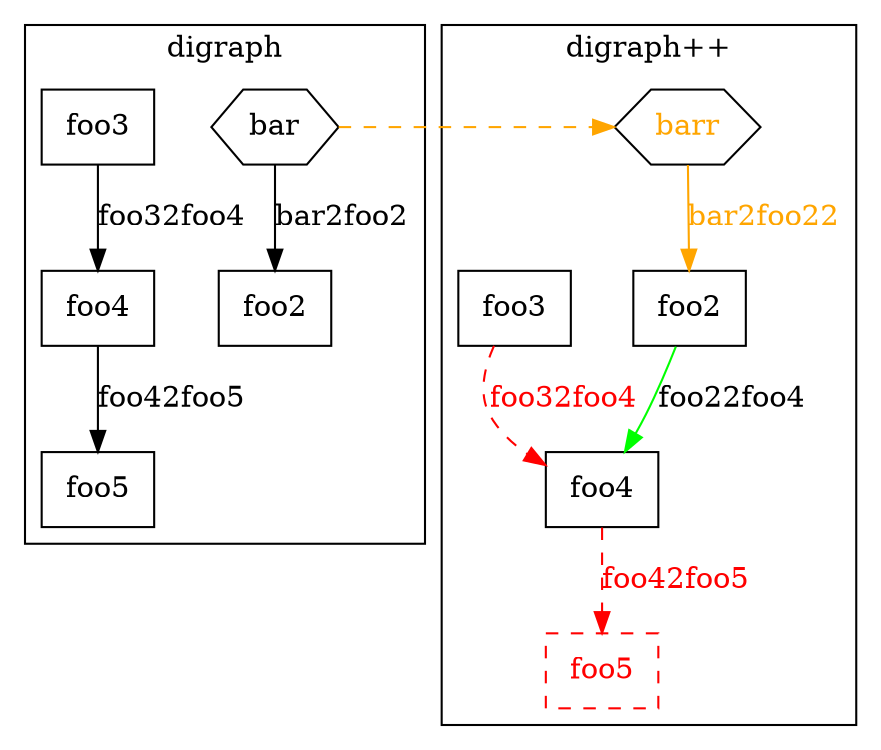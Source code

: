 digraph {
edge ["dir"="none"]
subgraph "cluster_left" {
edge ["dir"="forward"]
graph ["label"="digraph"]
"n5" ["shape"="box","label"="foo4"]
"n6" ["shape"="box","label"="foo5"]
"n2" ["shape"="polygon","sides"="6","label"="bar"]
"n3" ["shape"="box","label"="foo2"]
"n4" ["shape"="box","label"="foo3"]
"n5" -> "n6" ["dir"="forward","name"="e5","label"="foo42foo5"]
"n2" -> "n3" ["dir"="forward","name"="e3","label"="bar2foo2"]
"n4" -> "n5" ["dir"="forward","name"="e4","label"="foo32foo4"]
}
subgraph "cluster_right" {
edge ["dir"="forward"]
graph ["label"="digraph++"]
"_n5" ["shape"="box","label"="foo4"]
"_n6" ["shape"="box","label"="foo5","color"="red","style"="dashed","fontcolor"="red"]
"_n3" ["shape"="box","label"="foo2"]
"_n2" ["shape"="polygon","sides"="6","label"="barr","fontcolor"="orange"]
"_n4" ["shape"="box","label"="foo3"]
"_n5" -> "_n6" ["dir"="forward","name"="e5","label"="foo42foo5","color"="red","style"="dashed","fontcolor"="red"]
"_n3" -> "_n5" ["dir"="forward","name"="e4","label"="foo22foo4","color"="green"]
"_n2" -> "_n3" ["dir"="forward","name"="e3","label"="bar2foo22","color"="orange","fontcolor"="orange"]
"_n4" -> "_n5" ["dir"="forward","name"="e4","label"="foo32foo4","color"="red","style"="dashed","fontcolor"="red"]
}
"n2" -> "_n2" ["constraint"="false","style"="dashed","dir"="forward","color"="orange"]
}